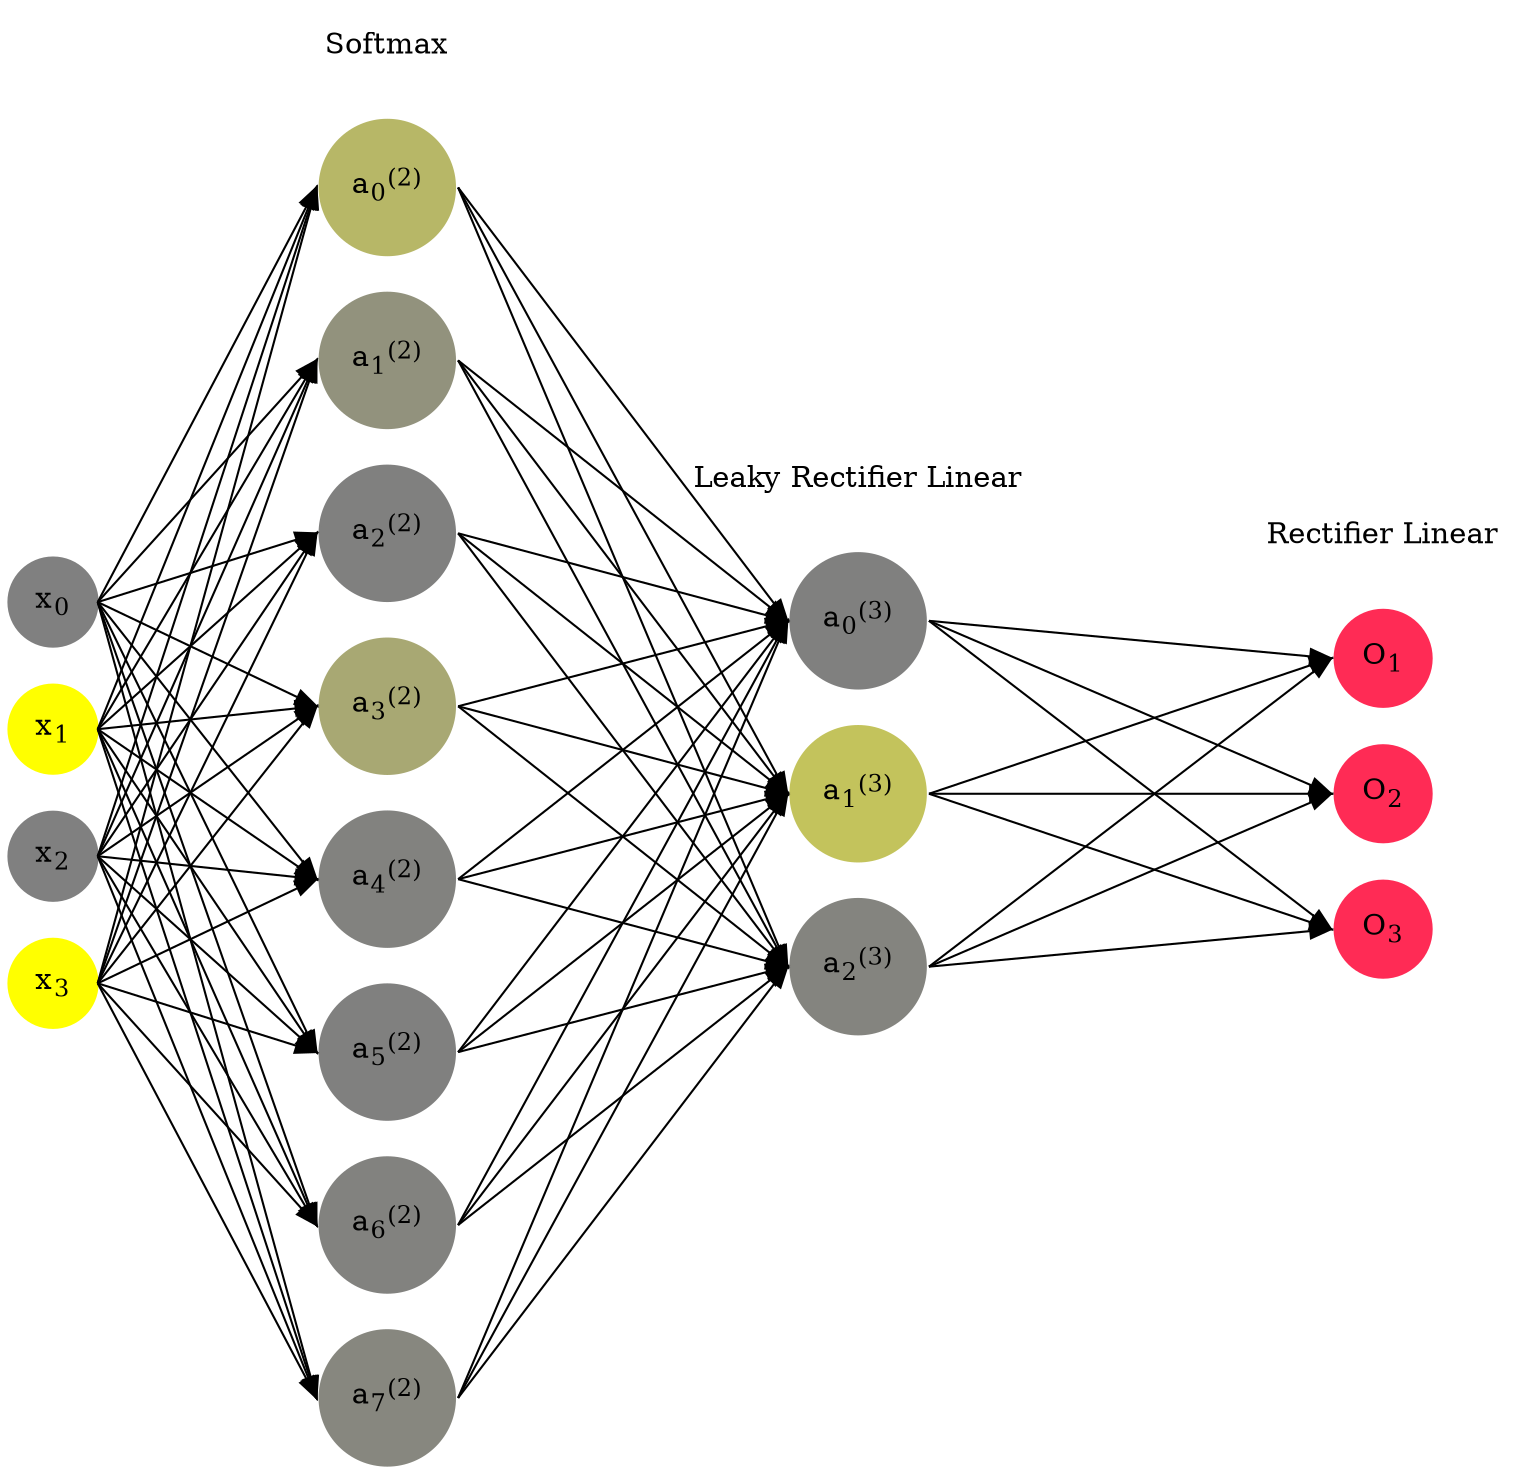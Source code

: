 digraph G {
	rankdir = LR;
	splines=false;
	edge[style=invis];
	ranksep= 1.4;
	{
	node [shape=circle, color="0.1667, 0.0, 0.5", style=filled, fillcolor="0.1667, 0.0, 0.5"];
	x0 [label=<x<sub>0</sub>>];
	}
	{
	node [shape=circle, color="0.1667, 1.0, 1.0", style=filled, fillcolor="0.1667, 1.0, 1.0"];
	x1 [label=<x<sub>1</sub>>];
	}
	{
	node [shape=circle, color="0.1667, 0.0, 0.5", style=filled, fillcolor="0.1667, 0.0, 0.5"];
	x2 [label=<x<sub>2</sub>>];
	}
	{
	node [shape=circle, color="0.1667, 1.0, 1.0", style=filled, fillcolor="0.1667, 1.0, 1.0"];
	x3 [label=<x<sub>3</sub>>];
	}
	{
	node [shape=circle, color="0.1667, 0.435652, 0.717826", style=filled, fillcolor="0.1667, 0.435652, 0.717826"];
	a02 [label=<a<sub>0</sub><sup>(2)</sup>>];
	}
	{
	node [shape=circle, color="0.1667, 0.147331, 0.573665", style=filled, fillcolor="0.1667, 0.147331, 0.573665"];
	a12 [label=<a<sub>1</sub><sup>(2)</sup>>];
	}
	{
	node [shape=circle, color="0.1667, 0.001066, 0.500533", style=filled, fillcolor="0.1667, 0.001066, 0.500533"];
	a22 [label=<a<sub>2</sub><sup>(2)</sup>>];
	}
	{
	node [shape=circle, color="0.1667, 0.317756, 0.658878", style=filled, fillcolor="0.1667, 0.317756, 0.658878"];
	a32 [label=<a<sub>3</sub><sup>(2)</sup>>];
	}
	{
	node [shape=circle, color="0.1667, 0.016903, 0.508451", style=filled, fillcolor="0.1667, 0.016903, 0.508451"];
	a42 [label=<a<sub>4</sub><sup>(2)</sup>>];
	}
	{
	node [shape=circle, color="0.1667, 0.004937, 0.502468", style=filled, fillcolor="0.1667, 0.004937, 0.502468"];
	a52 [label=<a<sub>5</sub><sup>(2)</sup>>];
	}
	{
	node [shape=circle, color="0.1667, 0.018838, 0.509419", style=filled, fillcolor="0.1667, 0.018838, 0.509419"];
	a62 [label=<a<sub>6</sub><sup>(2)</sup>>];
	}
	{
	node [shape=circle, color="0.1667, 0.057517, 0.528759", style=filled, fillcolor="0.1667, 0.057517, 0.528759"];
	a72 [label=<a<sub>7</sub><sup>(2)</sup>>];
	}
	{
	node [shape=circle, color="0.1667, 0.000440, 0.500220", style=filled, fillcolor="0.1667, 0.000440, 0.500220"];
	a03 [label=<a<sub>0</sub><sup>(3)</sup>>];
	}
	{
	node [shape=circle, color="0.1667, 0.525104, 0.762552", style=filled, fillcolor="0.1667, 0.525104, 0.762552"];
	a13 [label=<a<sub>1</sub><sup>(3)</sup>>];
	}
	{
	node [shape=circle, color="0.1667, 0.031916, 0.515958", style=filled, fillcolor="0.1667, 0.031916, 0.515958"];
	a23 [label=<a<sub>2</sub><sup>(3)</sup>>];
	}
	{
	node [shape=circle, color="0.9667, 0.83, 1.0", style=filled, fillcolor="0.9667, 0.83, 1.0"];
	O1 [label=<O<sub>1</sub>>];
	}
	{
	node [shape=circle, color="0.9667, 0.83, 1.0", style=filled, fillcolor="0.9667, 0.83, 1.0"];
	O2 [label=<O<sub>2</sub>>];
	}
	{
	node [shape=circle, color="0.9667, 0.83, 1.0", style=filled, fillcolor="0.9667, 0.83, 1.0"];
	O3 [label=<O<sub>3</sub>>];
	}
	{
	rank=same;
	x0->x1->x2->x3;
	}
	{
	rank=same;
	a02->a12->a22->a32->a42->a52->a62->a72;
	}
	{
	rank=same;
	a03->a13->a23;
	}
	{
	rank=same;
	O1->O2->O3;
	}
	l1 [shape=plaintext,label="Softmax"];
	l1->a02;
	{rank=same; l1;a02};
	l2 [shape=plaintext,label="Leaky Rectifier Linear"];
	l2->a03;
	{rank=same; l2;a03};
	l3 [shape=plaintext,label="Rectifier Linear"];
	l3->O1;
	{rank=same; l3;O1};
edge[style=solid, tailport=e, headport=w];
	{x0;x1;x2;x3} -> {a02;a12;a22;a32;a42;a52;a62;a72};
	{a02;a12;a22;a32;a42;a52;a62;a72} -> {a03;a13;a23};
	{a03;a13;a23} -> {O1,O2,O3};
}